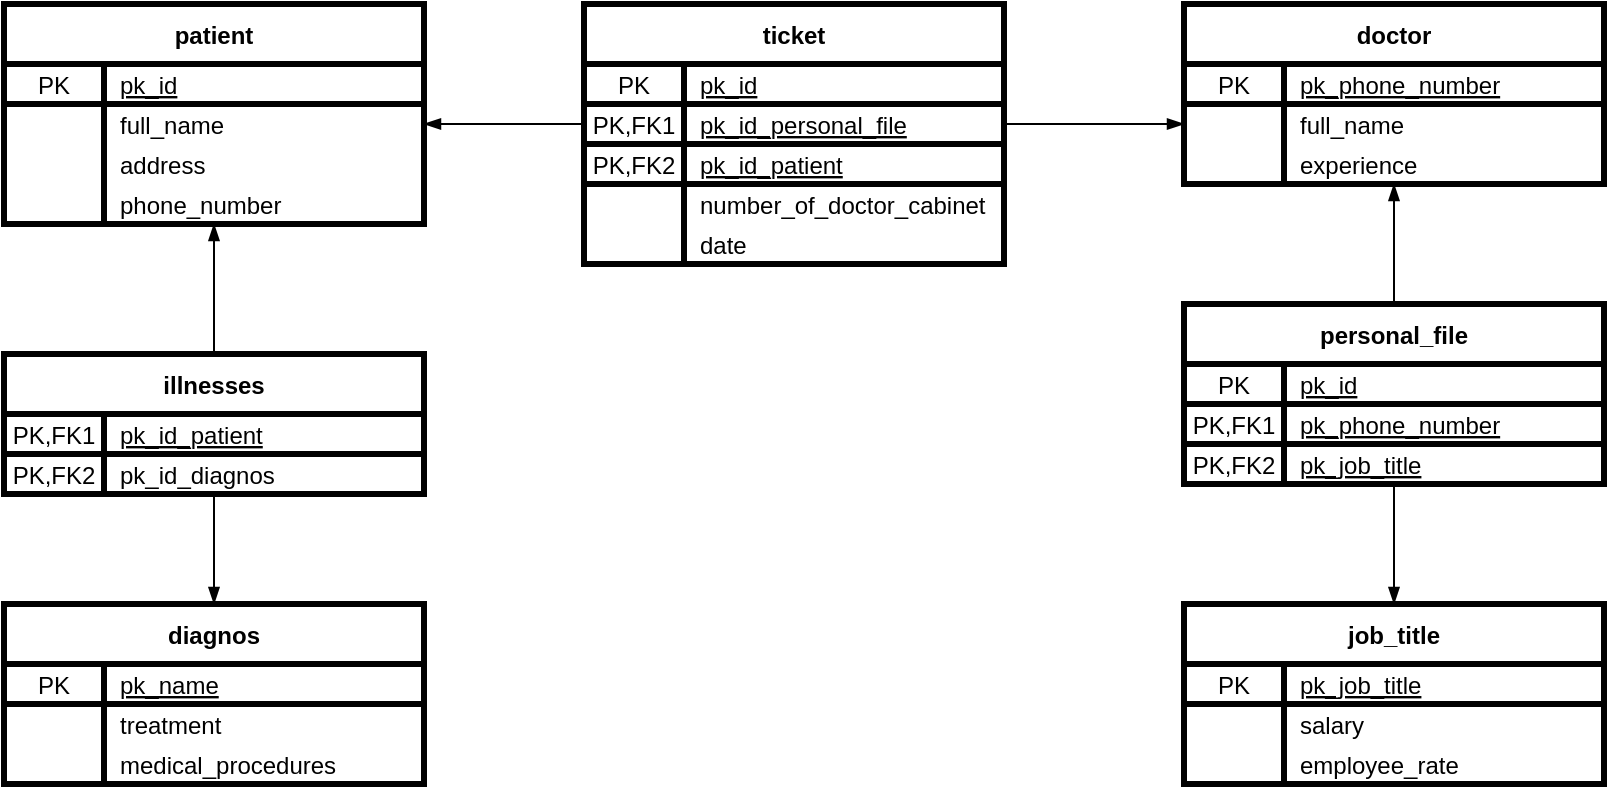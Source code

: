 <mxfile version="24.7.17">
  <diagram id="R2lEEEUBdFMjLlhIrx00" name="Page-1">
    <mxGraphModel dx="1103" dy="574" grid="1" gridSize="10" guides="1" tooltips="1" connect="1" arrows="1" fold="1" page="1" pageScale="1" pageWidth="1100" pageHeight="850" math="0" shadow="0" extFonts="Permanent Marker^https://fonts.googleapis.com/css?family=Permanent+Marker">
      <root>
        <mxCell id="0" />
        <mxCell id="1" parent="0" />
        <mxCell id="C-vyLk0tnHw3VtMMgP7b-23" value="patient" style="shape=table;startSize=30;container=1;collapsible=1;childLayout=tableLayout;fixedRows=1;rowLines=0;fontStyle=1;align=center;resizeLast=1;strokeWidth=3;" parent="1" vertex="1">
          <mxGeometry x="100" y="160" width="210" height="110" as="geometry">
            <mxRectangle x="120" y="120" width="100" height="30" as="alternateBounds" />
          </mxGeometry>
        </mxCell>
        <mxCell id="C-vyLk0tnHw3VtMMgP7b-24" value="" style="shape=partialRectangle;collapsible=0;dropTarget=0;pointerEvents=0;fillColor=none;points=[[0,0.5],[1,0.5]];portConstraint=eastwest;top=0;left=0;right=0;bottom=1;strokeWidth=3;" parent="C-vyLk0tnHw3VtMMgP7b-23" vertex="1">
          <mxGeometry y="30" width="210" height="20" as="geometry" />
        </mxCell>
        <mxCell id="C-vyLk0tnHw3VtMMgP7b-25" value="PK" style="shape=partialRectangle;overflow=hidden;connectable=0;fillColor=none;top=0;left=0;bottom=0;right=0;fontStyle=0;fontFamily=Helvetica;" parent="C-vyLk0tnHw3VtMMgP7b-24" vertex="1">
          <mxGeometry width="50" height="20" as="geometry">
            <mxRectangle width="50" height="20" as="alternateBounds" />
          </mxGeometry>
        </mxCell>
        <mxCell id="C-vyLk0tnHw3VtMMgP7b-26" value="pk_id" style="shape=partialRectangle;overflow=hidden;connectable=0;fillColor=none;top=0;left=0;bottom=0;right=0;align=left;spacingLeft=6;fontStyle=4;strokeWidth=1;" parent="C-vyLk0tnHw3VtMMgP7b-24" vertex="1">
          <mxGeometry x="50" width="160" height="20" as="geometry">
            <mxRectangle width="160" height="20" as="alternateBounds" />
          </mxGeometry>
        </mxCell>
        <mxCell id="C-vyLk0tnHw3VtMMgP7b-27" value="" style="shape=partialRectangle;collapsible=0;dropTarget=0;pointerEvents=0;fillColor=none;points=[[0,0.5],[1,0.5]];portConstraint=eastwest;top=0;left=0;right=0;bottom=0;strokeWidth=1;" parent="C-vyLk0tnHw3VtMMgP7b-23" vertex="1">
          <mxGeometry y="50" width="210" height="20" as="geometry" />
        </mxCell>
        <mxCell id="C-vyLk0tnHw3VtMMgP7b-28" value="" style="shape=partialRectangle;overflow=hidden;connectable=0;fillColor=none;top=0;left=0;bottom=0;right=0;" parent="C-vyLk0tnHw3VtMMgP7b-27" vertex="1">
          <mxGeometry width="50" height="20" as="geometry">
            <mxRectangle width="50" height="20" as="alternateBounds" />
          </mxGeometry>
        </mxCell>
        <mxCell id="C-vyLk0tnHw3VtMMgP7b-29" value="full_name" style="shape=partialRectangle;overflow=hidden;connectable=1;fillColor=none;top=0;left=0;bottom=0;right=0;align=left;spacingLeft=6;movable=1;resizable=1;rotatable=1;deletable=1;editable=1;locked=0;strokeWidth=1;" parent="C-vyLk0tnHw3VtMMgP7b-27" vertex="1">
          <mxGeometry x="50" width="160" height="20" as="geometry">
            <mxRectangle width="160" height="20" as="alternateBounds" />
          </mxGeometry>
        </mxCell>
        <mxCell id="apQtpSmSshKwOI-rBPNf-44" style="shape=partialRectangle;collapsible=0;dropTarget=0;pointerEvents=0;fillColor=none;points=[[0,0.5],[1,0.5]];portConstraint=eastwest;top=0;left=0;right=0;bottom=0;strokeWidth=1;" parent="C-vyLk0tnHw3VtMMgP7b-23" vertex="1">
          <mxGeometry y="70" width="210" height="20" as="geometry" />
        </mxCell>
        <mxCell id="apQtpSmSshKwOI-rBPNf-45" style="shape=partialRectangle;overflow=hidden;connectable=0;fillColor=none;top=0;left=0;bottom=0;right=0;" parent="apQtpSmSshKwOI-rBPNf-44" vertex="1">
          <mxGeometry width="50" height="20" as="geometry">
            <mxRectangle width="50" height="20" as="alternateBounds" />
          </mxGeometry>
        </mxCell>
        <mxCell id="apQtpSmSshKwOI-rBPNf-46" value="address" style="shape=partialRectangle;overflow=hidden;connectable=1;fillColor=none;top=0;left=0;bottom=0;right=0;align=left;spacingLeft=6;movable=1;resizable=1;rotatable=1;deletable=1;editable=1;locked=0;strokeWidth=1;" parent="apQtpSmSshKwOI-rBPNf-44" vertex="1">
          <mxGeometry x="50" width="160" height="20" as="geometry">
            <mxRectangle width="160" height="20" as="alternateBounds" />
          </mxGeometry>
        </mxCell>
        <mxCell id="apQtpSmSshKwOI-rBPNf-41" style="shape=partialRectangle;collapsible=0;dropTarget=0;pointerEvents=0;fillColor=none;points=[[0,0.5],[1,0.5]];portConstraint=eastwest;top=0;left=0;right=0;bottom=0;strokeWidth=1;" parent="C-vyLk0tnHw3VtMMgP7b-23" vertex="1">
          <mxGeometry y="90" width="210" height="20" as="geometry" />
        </mxCell>
        <mxCell id="apQtpSmSshKwOI-rBPNf-42" style="shape=partialRectangle;overflow=hidden;connectable=0;fillColor=none;top=0;left=0;bottom=0;right=0;" parent="apQtpSmSshKwOI-rBPNf-41" vertex="1">
          <mxGeometry width="50" height="20" as="geometry">
            <mxRectangle width="50" height="20" as="alternateBounds" />
          </mxGeometry>
        </mxCell>
        <mxCell id="apQtpSmSshKwOI-rBPNf-43" value="phone_number" style="shape=partialRectangle;overflow=hidden;connectable=1;fillColor=none;top=0;left=0;bottom=0;right=0;align=left;spacingLeft=6;movable=1;resizable=1;rotatable=1;deletable=1;editable=1;locked=0;strokeWidth=1;" parent="apQtpSmSshKwOI-rBPNf-41" vertex="1">
          <mxGeometry x="50" width="160" height="20" as="geometry">
            <mxRectangle width="160" height="20" as="alternateBounds" />
          </mxGeometry>
        </mxCell>
        <mxCell id="apQtpSmSshKwOI-rBPNf-22" value="ticket" style="shape=table;startSize=30;container=1;collapsible=1;childLayout=tableLayout;fixedRows=1;rowLines=0;fontStyle=1;align=center;resizeLast=1;strokeWidth=3;" parent="1" vertex="1">
          <mxGeometry x="390" y="160" width="210" height="130" as="geometry">
            <mxRectangle x="120" y="120" width="100" height="30" as="alternateBounds" />
          </mxGeometry>
        </mxCell>
        <mxCell id="apQtpSmSshKwOI-rBPNf-23" value="" style="shape=partialRectangle;collapsible=0;dropTarget=0;pointerEvents=0;fillColor=none;points=[[0,0.5],[1,0.5]];portConstraint=eastwest;top=0;left=0;right=0;bottom=1;strokeWidth=3;" parent="apQtpSmSshKwOI-rBPNf-22" vertex="1">
          <mxGeometry y="30" width="210" height="20" as="geometry" />
        </mxCell>
        <mxCell id="apQtpSmSshKwOI-rBPNf-24" value="PK" style="shape=partialRectangle;overflow=hidden;connectable=0;fillColor=none;top=0;left=0;bottom=0;right=0;fontStyle=0;fontFamily=Helvetica;" parent="apQtpSmSshKwOI-rBPNf-23" vertex="1">
          <mxGeometry width="50" height="20" as="geometry">
            <mxRectangle width="50" height="20" as="alternateBounds" />
          </mxGeometry>
        </mxCell>
        <mxCell id="apQtpSmSshKwOI-rBPNf-25" value="pk_id" style="shape=partialRectangle;overflow=hidden;connectable=0;fillColor=none;top=0;left=0;bottom=0;right=0;align=left;spacingLeft=6;fontStyle=4;strokeWidth=1;" parent="apQtpSmSshKwOI-rBPNf-23" vertex="1">
          <mxGeometry x="50" width="160" height="20" as="geometry">
            <mxRectangle width="160" height="20" as="alternateBounds" />
          </mxGeometry>
        </mxCell>
        <mxCell id="apQtpSmSshKwOI-rBPNf-26" style="shape=partialRectangle;collapsible=0;dropTarget=0;pointerEvents=0;fillColor=none;points=[[0,0.5],[1,0.5]];portConstraint=eastwest;top=0;left=0;right=0;bottom=1;strokeWidth=3;" parent="apQtpSmSshKwOI-rBPNf-22" vertex="1">
          <mxGeometry y="50" width="210" height="20" as="geometry" />
        </mxCell>
        <mxCell id="apQtpSmSshKwOI-rBPNf-27" value="PK,FK1" style="shape=partialRectangle;overflow=hidden;connectable=0;fillColor=none;top=0;left=0;bottom=0;right=0;fontStyle=0;" parent="apQtpSmSshKwOI-rBPNf-26" vertex="1">
          <mxGeometry width="50" height="20" as="geometry">
            <mxRectangle width="50" height="20" as="alternateBounds" />
          </mxGeometry>
        </mxCell>
        <mxCell id="apQtpSmSshKwOI-rBPNf-28" value="pk_id_personal_file" style="shape=partialRectangle;overflow=hidden;connectable=0;fillColor=none;top=0;left=0;bottom=0;right=0;align=left;spacingLeft=6;fontStyle=4;strokeWidth=1;" parent="apQtpSmSshKwOI-rBPNf-26" vertex="1">
          <mxGeometry x="50" width="160" height="20" as="geometry">
            <mxRectangle width="160" height="20" as="alternateBounds" />
          </mxGeometry>
        </mxCell>
        <mxCell id="apQtpSmSshKwOI-rBPNf-29" style="shape=partialRectangle;collapsible=0;dropTarget=0;pointerEvents=0;fillColor=none;points=[[0,0.5],[1,0.5]];portConstraint=eastwest;top=0;left=0;right=0;bottom=1;strokeWidth=3;fontStyle=0" parent="apQtpSmSshKwOI-rBPNf-22" vertex="1">
          <mxGeometry y="70" width="210" height="20" as="geometry" />
        </mxCell>
        <mxCell id="apQtpSmSshKwOI-rBPNf-30" value="PK,FK2" style="shape=partialRectangle;overflow=hidden;connectable=0;fillColor=none;top=0;left=0;bottom=0;right=0;fontStyle=0;" parent="apQtpSmSshKwOI-rBPNf-29" vertex="1">
          <mxGeometry width="50" height="20" as="geometry">
            <mxRectangle width="50" height="20" as="alternateBounds" />
          </mxGeometry>
        </mxCell>
        <mxCell id="apQtpSmSshKwOI-rBPNf-31" value="pk_id_patient" style="shape=partialRectangle;overflow=hidden;connectable=0;fillColor=none;top=0;left=0;bottom=0;right=0;align=left;spacingLeft=6;fontStyle=4;strokeWidth=1;" parent="apQtpSmSshKwOI-rBPNf-29" vertex="1">
          <mxGeometry x="50" width="160" height="20" as="geometry">
            <mxRectangle width="160" height="20" as="alternateBounds" />
          </mxGeometry>
        </mxCell>
        <mxCell id="apQtpSmSshKwOI-rBPNf-35" value="" style="shape=partialRectangle;collapsible=0;dropTarget=0;pointerEvents=0;fillColor=none;points=[[0,0.5],[1,0.5]];portConstraint=eastwest;top=0;left=0;right=0;bottom=0;strokeWidth=1;" parent="apQtpSmSshKwOI-rBPNf-22" vertex="1">
          <mxGeometry y="90" width="210" height="20" as="geometry" />
        </mxCell>
        <mxCell id="apQtpSmSshKwOI-rBPNf-36" value="" style="shape=partialRectangle;overflow=hidden;connectable=0;fillColor=none;top=0;left=0;bottom=0;right=0;" parent="apQtpSmSshKwOI-rBPNf-35" vertex="1">
          <mxGeometry width="50" height="20" as="geometry">
            <mxRectangle width="50" height="20" as="alternateBounds" />
          </mxGeometry>
        </mxCell>
        <mxCell id="apQtpSmSshKwOI-rBPNf-37" value="number_of_doctor_cabinet" style="shape=partialRectangle;overflow=hidden;connectable=1;fillColor=none;top=0;left=0;bottom=0;right=0;align=left;spacingLeft=6;movable=1;resizable=1;rotatable=1;deletable=1;editable=1;locked=0;strokeWidth=1;" parent="apQtpSmSshKwOI-rBPNf-35" vertex="1">
          <mxGeometry x="50" width="160" height="20" as="geometry">
            <mxRectangle width="160" height="20" as="alternateBounds" />
          </mxGeometry>
        </mxCell>
        <mxCell id="apQtpSmSshKwOI-rBPNf-38" value="" style="shape=partialRectangle;collapsible=0;dropTarget=0;pointerEvents=0;fillColor=none;points=[[0,0.5],[1,0.5]];portConstraint=eastwest;top=0;left=0;right=0;bottom=0;" parent="apQtpSmSshKwOI-rBPNf-22" vertex="1">
          <mxGeometry y="110" width="210" height="20" as="geometry" />
        </mxCell>
        <mxCell id="apQtpSmSshKwOI-rBPNf-39" value="" style="shape=partialRectangle;overflow=hidden;connectable=0;fillColor=none;top=0;left=0;bottom=0;right=0;" parent="apQtpSmSshKwOI-rBPNf-38" vertex="1">
          <mxGeometry width="50" height="20" as="geometry">
            <mxRectangle width="50" height="20" as="alternateBounds" />
          </mxGeometry>
        </mxCell>
        <mxCell id="apQtpSmSshKwOI-rBPNf-40" value="date" style="shape=partialRectangle;overflow=hidden;connectable=1;fillColor=none;top=0;left=0;bottom=0;right=0;align=left;spacingLeft=6;movable=1;resizable=1;rotatable=1;deletable=1;editable=1;locked=0;" parent="apQtpSmSshKwOI-rBPNf-38" vertex="1">
          <mxGeometry x="50" width="160" height="20" as="geometry">
            <mxRectangle width="160" height="20" as="alternateBounds" />
          </mxGeometry>
        </mxCell>
        <mxCell id="apQtpSmSshKwOI-rBPNf-47" value="doctor" style="shape=table;startSize=30;container=1;collapsible=1;childLayout=tableLayout;fixedRows=1;rowLines=0;fontStyle=1;align=center;resizeLast=1;strokeWidth=3;" parent="1" vertex="1">
          <mxGeometry x="690" y="160" width="210" height="90" as="geometry">
            <mxRectangle x="120" y="120" width="100" height="30" as="alternateBounds" />
          </mxGeometry>
        </mxCell>
        <mxCell id="apQtpSmSshKwOI-rBPNf-48" value="" style="shape=partialRectangle;collapsible=0;dropTarget=0;pointerEvents=0;fillColor=none;points=[[0,0.5],[1,0.5]];portConstraint=eastwest;top=0;left=0;right=0;bottom=1;strokeWidth=3;" parent="apQtpSmSshKwOI-rBPNf-47" vertex="1">
          <mxGeometry y="30" width="210" height="20" as="geometry" />
        </mxCell>
        <mxCell id="apQtpSmSshKwOI-rBPNf-49" value="PK" style="shape=partialRectangle;overflow=hidden;connectable=0;fillColor=none;top=0;left=0;bottom=0;right=0;fontStyle=0;fontFamily=Helvetica;" parent="apQtpSmSshKwOI-rBPNf-48" vertex="1">
          <mxGeometry width="50" height="20" as="geometry">
            <mxRectangle width="50" height="20" as="alternateBounds" />
          </mxGeometry>
        </mxCell>
        <mxCell id="apQtpSmSshKwOI-rBPNf-50" value="pk_phone_number" style="shape=partialRectangle;overflow=hidden;connectable=0;fillColor=none;top=0;left=0;bottom=0;right=0;align=left;spacingLeft=6;fontStyle=4;strokeWidth=1;" parent="apQtpSmSshKwOI-rBPNf-48" vertex="1">
          <mxGeometry x="50" width="160" height="20" as="geometry">
            <mxRectangle width="160" height="20" as="alternateBounds" />
          </mxGeometry>
        </mxCell>
        <mxCell id="apQtpSmSshKwOI-rBPNf-51" value="" style="shape=partialRectangle;collapsible=0;dropTarget=0;pointerEvents=0;fillColor=none;points=[[0,0.5],[1,0.5]];portConstraint=eastwest;top=0;left=0;right=0;bottom=0;strokeWidth=1;" parent="apQtpSmSshKwOI-rBPNf-47" vertex="1">
          <mxGeometry y="50" width="210" height="20" as="geometry" />
        </mxCell>
        <mxCell id="apQtpSmSshKwOI-rBPNf-52" value="" style="shape=partialRectangle;overflow=hidden;connectable=0;fillColor=none;top=0;left=0;bottom=0;right=0;" parent="apQtpSmSshKwOI-rBPNf-51" vertex="1">
          <mxGeometry width="50" height="20" as="geometry">
            <mxRectangle width="50" height="20" as="alternateBounds" />
          </mxGeometry>
        </mxCell>
        <mxCell id="apQtpSmSshKwOI-rBPNf-53" value="full_name" style="shape=partialRectangle;overflow=hidden;connectable=1;fillColor=none;top=0;left=0;bottom=0;right=0;align=left;spacingLeft=6;movable=1;resizable=1;rotatable=1;deletable=1;editable=1;locked=0;strokeWidth=1;" parent="apQtpSmSshKwOI-rBPNf-51" vertex="1">
          <mxGeometry x="50" width="160" height="20" as="geometry">
            <mxRectangle width="160" height="20" as="alternateBounds" />
          </mxGeometry>
        </mxCell>
        <mxCell id="apQtpSmSshKwOI-rBPNf-54" style="shape=partialRectangle;collapsible=0;dropTarget=0;pointerEvents=0;fillColor=none;points=[[0,0.5],[1,0.5]];portConstraint=eastwest;top=0;left=0;right=0;bottom=0;strokeWidth=1;" parent="apQtpSmSshKwOI-rBPNf-47" vertex="1">
          <mxGeometry y="70" width="210" height="20" as="geometry" />
        </mxCell>
        <mxCell id="apQtpSmSshKwOI-rBPNf-55" style="shape=partialRectangle;overflow=hidden;connectable=0;fillColor=none;top=0;left=0;bottom=0;right=0;" parent="apQtpSmSshKwOI-rBPNf-54" vertex="1">
          <mxGeometry width="50" height="20" as="geometry">
            <mxRectangle width="50" height="20" as="alternateBounds" />
          </mxGeometry>
        </mxCell>
        <mxCell id="apQtpSmSshKwOI-rBPNf-56" value="experience" style="shape=partialRectangle;overflow=hidden;connectable=1;fillColor=none;top=0;left=0;bottom=0;right=0;align=left;spacingLeft=6;movable=1;resizable=1;rotatable=1;deletable=1;editable=1;locked=0;strokeWidth=1;" parent="apQtpSmSshKwOI-rBPNf-54" vertex="1">
          <mxGeometry x="50" width="160" height="20" as="geometry">
            <mxRectangle width="160" height="20" as="alternateBounds" />
          </mxGeometry>
        </mxCell>
        <mxCell id="apQtpSmSshKwOI-rBPNf-102" style="edgeStyle=orthogonalEdgeStyle;rounded=0;orthogonalLoop=1;jettySize=auto;html=1;entryX=0.5;entryY=1;entryDx=0;entryDy=0;endArrow=blockThin;endFill=1;" parent="1" source="apQtpSmSshKwOI-rBPNf-60" target="apQtpSmSshKwOI-rBPNf-47" edge="1">
          <mxGeometry relative="1" as="geometry" />
        </mxCell>
        <mxCell id="apQtpSmSshKwOI-rBPNf-103" style="edgeStyle=orthogonalEdgeStyle;rounded=0;orthogonalLoop=1;jettySize=auto;html=1;entryX=0.5;entryY=0;entryDx=0;entryDy=0;endArrow=blockThin;endFill=1;" parent="1" source="apQtpSmSshKwOI-rBPNf-60" target="apQtpSmSshKwOI-rBPNf-76" edge="1">
          <mxGeometry relative="1" as="geometry" />
        </mxCell>
        <mxCell id="apQtpSmSshKwOI-rBPNf-60" value="personal_file" style="shape=table;startSize=30;container=1;collapsible=1;childLayout=tableLayout;fixedRows=1;rowLines=0;fontStyle=1;align=center;resizeLast=1;strokeWidth=3;" parent="1" vertex="1">
          <mxGeometry x="690" y="310" width="210" height="90" as="geometry">
            <mxRectangle x="120" y="120" width="100" height="30" as="alternateBounds" />
          </mxGeometry>
        </mxCell>
        <mxCell id="apQtpSmSshKwOI-rBPNf-61" value="" style="shape=partialRectangle;collapsible=0;dropTarget=0;pointerEvents=0;fillColor=none;points=[[0,0.5],[1,0.5]];portConstraint=eastwest;top=0;left=0;right=0;bottom=1;strokeWidth=3;" parent="apQtpSmSshKwOI-rBPNf-60" vertex="1">
          <mxGeometry y="30" width="210" height="20" as="geometry" />
        </mxCell>
        <mxCell id="apQtpSmSshKwOI-rBPNf-62" value="PK" style="shape=partialRectangle;overflow=hidden;connectable=0;fillColor=none;top=0;left=0;bottom=0;right=0;fontStyle=0;fontFamily=Helvetica;" parent="apQtpSmSshKwOI-rBPNf-61" vertex="1">
          <mxGeometry width="50" height="20" as="geometry">
            <mxRectangle width="50" height="20" as="alternateBounds" />
          </mxGeometry>
        </mxCell>
        <mxCell id="apQtpSmSshKwOI-rBPNf-63" value="pk_id" style="shape=partialRectangle;overflow=hidden;connectable=0;fillColor=none;top=0;left=0;bottom=0;right=0;align=left;spacingLeft=6;fontStyle=4;strokeWidth=1;" parent="apQtpSmSshKwOI-rBPNf-61" vertex="1">
          <mxGeometry x="50" width="160" height="20" as="geometry">
            <mxRectangle width="160" height="20" as="alternateBounds" />
          </mxGeometry>
        </mxCell>
        <mxCell id="apQtpSmSshKwOI-rBPNf-73" style="shape=partialRectangle;collapsible=0;dropTarget=0;pointerEvents=0;fillColor=none;points=[[0,0.5],[1,0.5]];portConstraint=eastwest;top=0;left=0;right=0;bottom=1;strokeWidth=3;" parent="apQtpSmSshKwOI-rBPNf-60" vertex="1">
          <mxGeometry y="50" width="210" height="20" as="geometry" />
        </mxCell>
        <mxCell id="apQtpSmSshKwOI-rBPNf-74" value="PK,FK1" style="shape=partialRectangle;overflow=hidden;connectable=0;fillColor=none;top=0;left=0;bottom=0;right=0;fontStyle=0;fontFamily=Helvetica;" parent="apQtpSmSshKwOI-rBPNf-73" vertex="1">
          <mxGeometry width="50" height="20" as="geometry">
            <mxRectangle width="50" height="20" as="alternateBounds" />
          </mxGeometry>
        </mxCell>
        <mxCell id="apQtpSmSshKwOI-rBPNf-75" value="pk_phone_number" style="shape=partialRectangle;overflow=hidden;connectable=0;fillColor=none;top=0;left=0;bottom=0;right=0;align=left;spacingLeft=6;fontStyle=4;strokeWidth=1;" parent="apQtpSmSshKwOI-rBPNf-73" vertex="1">
          <mxGeometry x="50" width="160" height="20" as="geometry">
            <mxRectangle width="160" height="20" as="alternateBounds" />
          </mxGeometry>
        </mxCell>
        <mxCell id="apQtpSmSshKwOI-rBPNf-70" style="shape=partialRectangle;collapsible=0;dropTarget=0;pointerEvents=0;fillColor=none;points=[[0,0.5],[1,0.5]];portConstraint=eastwest;top=0;left=0;right=0;bottom=1;strokeWidth=3;" parent="apQtpSmSshKwOI-rBPNf-60" vertex="1">
          <mxGeometry y="70" width="210" height="20" as="geometry" />
        </mxCell>
        <mxCell id="apQtpSmSshKwOI-rBPNf-71" value="PK,FK2" style="shape=partialRectangle;overflow=hidden;connectable=0;fillColor=none;top=0;left=0;bottom=0;right=0;fontStyle=0;fontFamily=Helvetica;" parent="apQtpSmSshKwOI-rBPNf-70" vertex="1">
          <mxGeometry width="50" height="20" as="geometry">
            <mxRectangle width="50" height="20" as="alternateBounds" />
          </mxGeometry>
        </mxCell>
        <mxCell id="apQtpSmSshKwOI-rBPNf-72" value="pk_job_title" style="shape=partialRectangle;overflow=hidden;connectable=0;fillColor=none;top=0;left=0;bottom=0;right=0;align=left;spacingLeft=6;fontStyle=4;strokeWidth=1;" parent="apQtpSmSshKwOI-rBPNf-70" vertex="1">
          <mxGeometry x="50" width="160" height="20" as="geometry">
            <mxRectangle width="160" height="20" as="alternateBounds" />
          </mxGeometry>
        </mxCell>
        <mxCell id="apQtpSmSshKwOI-rBPNf-76" value="job_title" style="shape=table;startSize=30;container=1;collapsible=1;childLayout=tableLayout;fixedRows=1;rowLines=0;fontStyle=1;align=center;resizeLast=1;strokeWidth=3;" parent="1" vertex="1">
          <mxGeometry x="690" y="460" width="210" height="90" as="geometry">
            <mxRectangle x="120" y="120" width="100" height="30" as="alternateBounds" />
          </mxGeometry>
        </mxCell>
        <mxCell id="apQtpSmSshKwOI-rBPNf-77" value="" style="shape=partialRectangle;collapsible=0;dropTarget=0;pointerEvents=0;fillColor=none;points=[[0,0.5],[1,0.5]];portConstraint=eastwest;top=0;left=0;right=0;bottom=1;strokeWidth=3;" parent="apQtpSmSshKwOI-rBPNf-76" vertex="1">
          <mxGeometry y="30" width="210" height="20" as="geometry" />
        </mxCell>
        <mxCell id="apQtpSmSshKwOI-rBPNf-78" value="PK" style="shape=partialRectangle;overflow=hidden;connectable=0;fillColor=none;top=0;left=0;bottom=0;right=0;fontStyle=0;fontFamily=Helvetica;" parent="apQtpSmSshKwOI-rBPNf-77" vertex="1">
          <mxGeometry width="50" height="20" as="geometry">
            <mxRectangle width="50" height="20" as="alternateBounds" />
          </mxGeometry>
        </mxCell>
        <mxCell id="apQtpSmSshKwOI-rBPNf-79" value="pk_job_title" style="shape=partialRectangle;overflow=hidden;connectable=0;fillColor=none;top=0;left=0;bottom=0;right=0;align=left;spacingLeft=6;fontStyle=4;strokeWidth=1;" parent="apQtpSmSshKwOI-rBPNf-77" vertex="1">
          <mxGeometry x="50" width="160" height="20" as="geometry">
            <mxRectangle width="160" height="20" as="alternateBounds" />
          </mxGeometry>
        </mxCell>
        <mxCell id="apQtpSmSshKwOI-rBPNf-80" value="" style="shape=partialRectangle;collapsible=0;dropTarget=0;pointerEvents=0;fillColor=none;points=[[0,0.5],[1,0.5]];portConstraint=eastwest;top=0;left=0;right=0;bottom=0;strokeWidth=1;" parent="apQtpSmSshKwOI-rBPNf-76" vertex="1">
          <mxGeometry y="50" width="210" height="20" as="geometry" />
        </mxCell>
        <mxCell id="apQtpSmSshKwOI-rBPNf-81" value="" style="shape=partialRectangle;overflow=hidden;connectable=0;fillColor=none;top=0;left=0;bottom=0;right=0;" parent="apQtpSmSshKwOI-rBPNf-80" vertex="1">
          <mxGeometry width="50" height="20" as="geometry">
            <mxRectangle width="50" height="20" as="alternateBounds" />
          </mxGeometry>
        </mxCell>
        <mxCell id="apQtpSmSshKwOI-rBPNf-82" value="salary" style="shape=partialRectangle;overflow=hidden;connectable=1;fillColor=none;top=0;left=0;bottom=0;right=0;align=left;spacingLeft=6;movable=1;resizable=1;rotatable=1;deletable=1;editable=1;locked=0;strokeWidth=1;" parent="apQtpSmSshKwOI-rBPNf-80" vertex="1">
          <mxGeometry x="50" width="160" height="20" as="geometry">
            <mxRectangle width="160" height="20" as="alternateBounds" />
          </mxGeometry>
        </mxCell>
        <mxCell id="apQtpSmSshKwOI-rBPNf-83" style="shape=partialRectangle;collapsible=0;dropTarget=0;pointerEvents=0;fillColor=none;points=[[0,0.5],[1,0.5]];portConstraint=eastwest;top=0;left=0;right=0;bottom=0;strokeWidth=1;" parent="apQtpSmSshKwOI-rBPNf-76" vertex="1">
          <mxGeometry y="70" width="210" height="20" as="geometry" />
        </mxCell>
        <mxCell id="apQtpSmSshKwOI-rBPNf-84" style="shape=partialRectangle;overflow=hidden;connectable=0;fillColor=none;top=0;left=0;bottom=0;right=0;" parent="apQtpSmSshKwOI-rBPNf-83" vertex="1">
          <mxGeometry width="50" height="20" as="geometry">
            <mxRectangle width="50" height="20" as="alternateBounds" />
          </mxGeometry>
        </mxCell>
        <mxCell id="apQtpSmSshKwOI-rBPNf-85" value="employee_rate" style="shape=partialRectangle;overflow=hidden;connectable=1;fillColor=none;top=0;left=0;bottom=0;right=0;align=left;spacingLeft=6;movable=1;resizable=1;rotatable=1;deletable=1;editable=1;locked=0;strokeWidth=1;" parent="apQtpSmSshKwOI-rBPNf-83" vertex="1">
          <mxGeometry x="50" width="160" height="20" as="geometry">
            <mxRectangle width="160" height="20" as="alternateBounds" />
          </mxGeometry>
        </mxCell>
        <mxCell id="r_Rut3JJ0iVGNnojQjWE-5" style="edgeStyle=orthogonalEdgeStyle;rounded=0;orthogonalLoop=1;jettySize=auto;html=1;entryX=0.5;entryY=1;entryDx=0;entryDy=0;endArrow=blockThin;endFill=1;" edge="1" parent="1" source="apQtpSmSshKwOI-rBPNf-86" target="C-vyLk0tnHw3VtMMgP7b-23">
          <mxGeometry relative="1" as="geometry" />
        </mxCell>
        <mxCell id="r_Rut3JJ0iVGNnojQjWE-13" style="edgeStyle=orthogonalEdgeStyle;rounded=0;orthogonalLoop=1;jettySize=auto;html=1;entryX=0.5;entryY=0;entryDx=0;entryDy=0;endArrow=blockThin;endFill=1;" edge="1" parent="1" source="apQtpSmSshKwOI-rBPNf-86" target="r_Rut3JJ0iVGNnojQjWE-6">
          <mxGeometry relative="1" as="geometry" />
        </mxCell>
        <mxCell id="apQtpSmSshKwOI-rBPNf-86" value="illnesses" style="shape=table;startSize=30;container=1;collapsible=1;childLayout=tableLayout;fixedRows=1;rowLines=0;fontStyle=1;align=center;resizeLast=1;strokeWidth=3;" parent="1" vertex="1">
          <mxGeometry x="100" y="335" width="210" height="70" as="geometry">
            <mxRectangle x="120" y="120" width="100" height="30" as="alternateBounds" />
          </mxGeometry>
        </mxCell>
        <mxCell id="apQtpSmSshKwOI-rBPNf-87" value="" style="shape=partialRectangle;collapsible=0;dropTarget=0;pointerEvents=0;fillColor=none;points=[[0,0.5],[1,0.5]];portConstraint=eastwest;top=0;left=0;right=0;bottom=1;strokeWidth=3;" parent="apQtpSmSshKwOI-rBPNf-86" vertex="1">
          <mxGeometry y="30" width="210" height="20" as="geometry" />
        </mxCell>
        <mxCell id="apQtpSmSshKwOI-rBPNf-88" value="PK,FK1" style="shape=partialRectangle;overflow=hidden;connectable=0;fillColor=none;top=0;left=0;bottom=0;right=0;fontStyle=0;fontFamily=Helvetica;" parent="apQtpSmSshKwOI-rBPNf-87" vertex="1">
          <mxGeometry width="50" height="20" as="geometry">
            <mxRectangle width="50" height="20" as="alternateBounds" />
          </mxGeometry>
        </mxCell>
        <mxCell id="apQtpSmSshKwOI-rBPNf-89" value="pk_id_patient" style="shape=partialRectangle;overflow=hidden;connectable=0;fillColor=none;top=0;left=0;bottom=0;right=0;align=left;spacingLeft=6;fontStyle=4;strokeWidth=1;" parent="apQtpSmSshKwOI-rBPNf-87" vertex="1">
          <mxGeometry x="50" width="160" height="20" as="geometry">
            <mxRectangle width="160" height="20" as="alternateBounds" />
          </mxGeometry>
        </mxCell>
        <mxCell id="apQtpSmSshKwOI-rBPNf-90" value="" style="shape=partialRectangle;collapsible=0;dropTarget=0;pointerEvents=0;fillColor=none;points=[[0,0.5],[1,0.5]];portConstraint=eastwest;top=0;left=0;right=0;bottom=0;strokeWidth=1;" parent="apQtpSmSshKwOI-rBPNf-86" vertex="1">
          <mxGeometry y="50" width="210" height="20" as="geometry" />
        </mxCell>
        <mxCell id="apQtpSmSshKwOI-rBPNf-91" value="PK,FK2" style="shape=partialRectangle;overflow=hidden;connectable=0;fillColor=none;top=0;left=0;bottom=0;right=0;" parent="apQtpSmSshKwOI-rBPNf-90" vertex="1">
          <mxGeometry width="50" height="20" as="geometry">
            <mxRectangle width="50" height="20" as="alternateBounds" />
          </mxGeometry>
        </mxCell>
        <mxCell id="apQtpSmSshKwOI-rBPNf-92" value="pk_id_diagnos" style="shape=partialRectangle;overflow=hidden;connectable=1;fillColor=none;top=0;left=0;bottom=0;right=0;align=left;spacingLeft=6;movable=1;resizable=1;rotatable=1;deletable=1;editable=1;locked=0;strokeWidth=1;" parent="apQtpSmSshKwOI-rBPNf-90" vertex="1">
          <mxGeometry x="50" width="160" height="20" as="geometry">
            <mxRectangle width="160" height="20" as="alternateBounds" />
          </mxGeometry>
        </mxCell>
        <mxCell id="apQtpSmSshKwOI-rBPNf-97" style="edgeStyle=orthogonalEdgeStyle;rounded=0;orthogonalLoop=1;jettySize=auto;html=1;exitX=0;exitY=0.5;exitDx=0;exitDy=0;entryX=1;entryY=0.5;entryDx=0;entryDy=0;endArrow=blockThin;endFill=1;" parent="1" source="apQtpSmSshKwOI-rBPNf-26" target="C-vyLk0tnHw3VtMMgP7b-29" edge="1">
          <mxGeometry relative="1" as="geometry" />
        </mxCell>
        <mxCell id="r_Rut3JJ0iVGNnojQjWE-6" value="diagnos" style="shape=table;startSize=30;container=1;collapsible=1;childLayout=tableLayout;fixedRows=1;rowLines=0;fontStyle=1;align=center;resizeLast=1;strokeWidth=3;" vertex="1" parent="1">
          <mxGeometry x="100" y="460" width="210" height="90" as="geometry">
            <mxRectangle x="120" y="120" width="100" height="30" as="alternateBounds" />
          </mxGeometry>
        </mxCell>
        <mxCell id="r_Rut3JJ0iVGNnojQjWE-7" value="" style="shape=partialRectangle;collapsible=0;dropTarget=0;pointerEvents=0;fillColor=none;points=[[0,0.5],[1,0.5]];portConstraint=eastwest;top=0;left=0;right=0;bottom=1;strokeWidth=3;" vertex="1" parent="r_Rut3JJ0iVGNnojQjWE-6">
          <mxGeometry y="30" width="210" height="20" as="geometry" />
        </mxCell>
        <mxCell id="r_Rut3JJ0iVGNnojQjWE-8" value="PK" style="shape=partialRectangle;overflow=hidden;connectable=0;fillColor=none;top=0;left=0;bottom=0;right=0;fontStyle=0;fontFamily=Helvetica;" vertex="1" parent="r_Rut3JJ0iVGNnojQjWE-7">
          <mxGeometry width="50" height="20" as="geometry">
            <mxRectangle width="50" height="20" as="alternateBounds" />
          </mxGeometry>
        </mxCell>
        <mxCell id="r_Rut3JJ0iVGNnojQjWE-9" value="pk_name" style="shape=partialRectangle;overflow=hidden;connectable=0;fillColor=none;top=0;left=0;bottom=0;right=0;align=left;spacingLeft=6;fontStyle=4;strokeWidth=1;" vertex="1" parent="r_Rut3JJ0iVGNnojQjWE-7">
          <mxGeometry x="50" width="160" height="20" as="geometry">
            <mxRectangle width="160" height="20" as="alternateBounds" />
          </mxGeometry>
        </mxCell>
        <mxCell id="r_Rut3JJ0iVGNnojQjWE-10" value="" style="shape=partialRectangle;collapsible=0;dropTarget=0;pointerEvents=0;fillColor=none;points=[[0,0.5],[1,0.5]];portConstraint=eastwest;top=0;left=0;right=0;bottom=0;strokeWidth=1;" vertex="1" parent="r_Rut3JJ0iVGNnojQjWE-6">
          <mxGeometry y="50" width="210" height="20" as="geometry" />
        </mxCell>
        <mxCell id="r_Rut3JJ0iVGNnojQjWE-11" value="" style="shape=partialRectangle;overflow=hidden;connectable=0;fillColor=none;top=0;left=0;bottom=0;right=0;" vertex="1" parent="r_Rut3JJ0iVGNnojQjWE-10">
          <mxGeometry width="50" height="20" as="geometry">
            <mxRectangle width="50" height="20" as="alternateBounds" />
          </mxGeometry>
        </mxCell>
        <mxCell id="r_Rut3JJ0iVGNnojQjWE-12" value="treatment" style="shape=partialRectangle;overflow=hidden;connectable=1;fillColor=none;top=0;left=0;bottom=0;right=0;align=left;spacingLeft=6;movable=1;resizable=1;rotatable=1;deletable=1;editable=1;locked=0;strokeWidth=1;" vertex="1" parent="r_Rut3JJ0iVGNnojQjWE-10">
          <mxGeometry x="50" width="160" height="20" as="geometry">
            <mxRectangle width="160" height="20" as="alternateBounds" />
          </mxGeometry>
        </mxCell>
        <mxCell id="r_Rut3JJ0iVGNnojQjWE-14" style="shape=partialRectangle;collapsible=0;dropTarget=0;pointerEvents=0;fillColor=none;points=[[0,0.5],[1,0.5]];portConstraint=eastwest;top=0;left=0;right=0;bottom=0;strokeWidth=1;" vertex="1" parent="r_Rut3JJ0iVGNnojQjWE-6">
          <mxGeometry y="70" width="210" height="20" as="geometry" />
        </mxCell>
        <mxCell id="r_Rut3JJ0iVGNnojQjWE-15" style="shape=partialRectangle;overflow=hidden;connectable=0;fillColor=none;top=0;left=0;bottom=0;right=0;" vertex="1" parent="r_Rut3JJ0iVGNnojQjWE-14">
          <mxGeometry width="50" height="20" as="geometry">
            <mxRectangle width="50" height="20" as="alternateBounds" />
          </mxGeometry>
        </mxCell>
        <mxCell id="r_Rut3JJ0iVGNnojQjWE-16" value="medical_procedures" style="shape=partialRectangle;overflow=hidden;connectable=1;fillColor=none;top=0;left=0;bottom=0;right=0;align=left;spacingLeft=6;movable=1;resizable=1;rotatable=1;deletable=1;editable=1;locked=0;strokeWidth=1;" vertex="1" parent="r_Rut3JJ0iVGNnojQjWE-14">
          <mxGeometry x="50" width="160" height="20" as="geometry">
            <mxRectangle width="160" height="20" as="alternateBounds" />
          </mxGeometry>
        </mxCell>
        <mxCell id="r_Rut3JJ0iVGNnojQjWE-17" style="edgeStyle=orthogonalEdgeStyle;rounded=0;orthogonalLoop=1;jettySize=auto;html=1;entryX=0;entryY=0.5;entryDx=0;entryDy=0;endArrow=blockThin;endFill=1;" edge="1" parent="1" source="apQtpSmSshKwOI-rBPNf-26" target="apQtpSmSshKwOI-rBPNf-51">
          <mxGeometry relative="1" as="geometry" />
        </mxCell>
      </root>
    </mxGraphModel>
  </diagram>
</mxfile>
